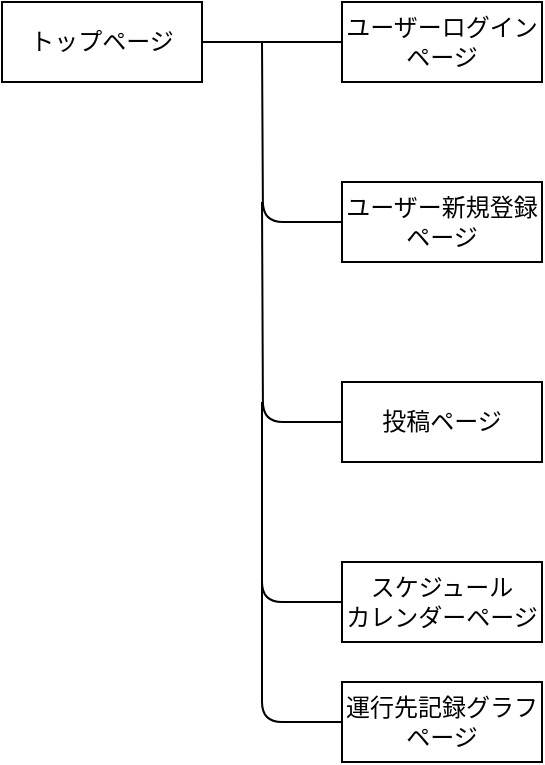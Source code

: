 <mxfile>
    <diagram id="tVgz1Eqw4R6NBYm0Cpr9" name="ページ1">
        <mxGraphModel dx="694" dy="450" grid="1" gridSize="10" guides="1" tooltips="1" connect="1" arrows="1" fold="1" page="1" pageScale="1" pageWidth="827" pageHeight="1169" math="0" shadow="0">
            <root>
                <mxCell id="0"/>
                <mxCell id="1" parent="0"/>
                <mxCell id="6" style="edgeStyle=orthogonalEdgeStyle;html=1;entryX=0;entryY=0.5;entryDx=0;entryDy=0;endArrow=none;endFill=0;" parent="1" source="2" target="3" edge="1">
                    <mxGeometry relative="1" as="geometry"/>
                </mxCell>
                <mxCell id="2" value="トップページ" style="whiteSpace=wrap;html=1;align=center;" parent="1" vertex="1">
                    <mxGeometry x="70" y="60" width="100" height="40" as="geometry"/>
                </mxCell>
                <mxCell id="3" value="ユーザーログインページ" style="whiteSpace=wrap;html=1;align=center;" parent="1" vertex="1">
                    <mxGeometry x="240" y="60" width="100" height="40" as="geometry"/>
                </mxCell>
                <mxCell id="11" style="edgeStyle=orthogonalEdgeStyle;html=1;endArrow=none;endFill=0;" parent="1" source="4" edge="1">
                    <mxGeometry relative="1" as="geometry">
                        <mxPoint x="200" y="80" as="targetPoint"/>
                    </mxGeometry>
                </mxCell>
                <mxCell id="4" value="ユーザー新規登録ページ" style="whiteSpace=wrap;html=1;align=center;" parent="1" vertex="1">
                    <mxGeometry x="240" y="150" width="100" height="40" as="geometry"/>
                </mxCell>
                <mxCell id="12" style="edgeStyle=orthogonalEdgeStyle;html=1;exitX=0;exitY=0.5;exitDx=0;exitDy=0;endArrow=none;endFill=0;" parent="1" source="5" edge="1">
                    <mxGeometry relative="1" as="geometry">
                        <mxPoint x="200" y="160" as="targetPoint"/>
                    </mxGeometry>
                </mxCell>
                <mxCell id="5" value="投稿ページ" style="whiteSpace=wrap;html=1;align=center;" parent="1" vertex="1">
                    <mxGeometry x="240" y="250" width="100" height="40" as="geometry"/>
                </mxCell>
                <mxCell id="14" style="edgeStyle=none;html=1;endArrow=none;endFill=0;exitX=0;exitY=0.5;exitDx=0;exitDy=0;" parent="1" source="13" edge="1">
                    <mxGeometry relative="1" as="geometry">
                        <mxPoint x="200" y="260" as="targetPoint"/>
                        <Array as="points">
                            <mxPoint x="200" y="360"/>
                        </Array>
                    </mxGeometry>
                </mxCell>
                <mxCell id="13" value="スケジュール&lt;br&gt;カレンダーページ" style="rounded=0;whiteSpace=wrap;html=1;" parent="1" vertex="1">
                    <mxGeometry x="240" y="340" width="100" height="40" as="geometry"/>
                </mxCell>
                <mxCell id="16" style="edgeStyle=none;html=1;startArrow=none;startFill=0;endArrow=none;endFill=0;" edge="1" parent="1" source="15">
                    <mxGeometry relative="1" as="geometry">
                        <mxPoint x="200" y="350" as="targetPoint"/>
                        <Array as="points">
                            <mxPoint x="200" y="420"/>
                        </Array>
                    </mxGeometry>
                </mxCell>
                <mxCell id="15" value="運行先記録グラフ&lt;br&gt;ページ" style="rounded=0;whiteSpace=wrap;html=1;" vertex="1" parent="1">
                    <mxGeometry x="240" y="400" width="100" height="40" as="geometry"/>
                </mxCell>
            </root>
        </mxGraphModel>
    </diagram>
</mxfile>